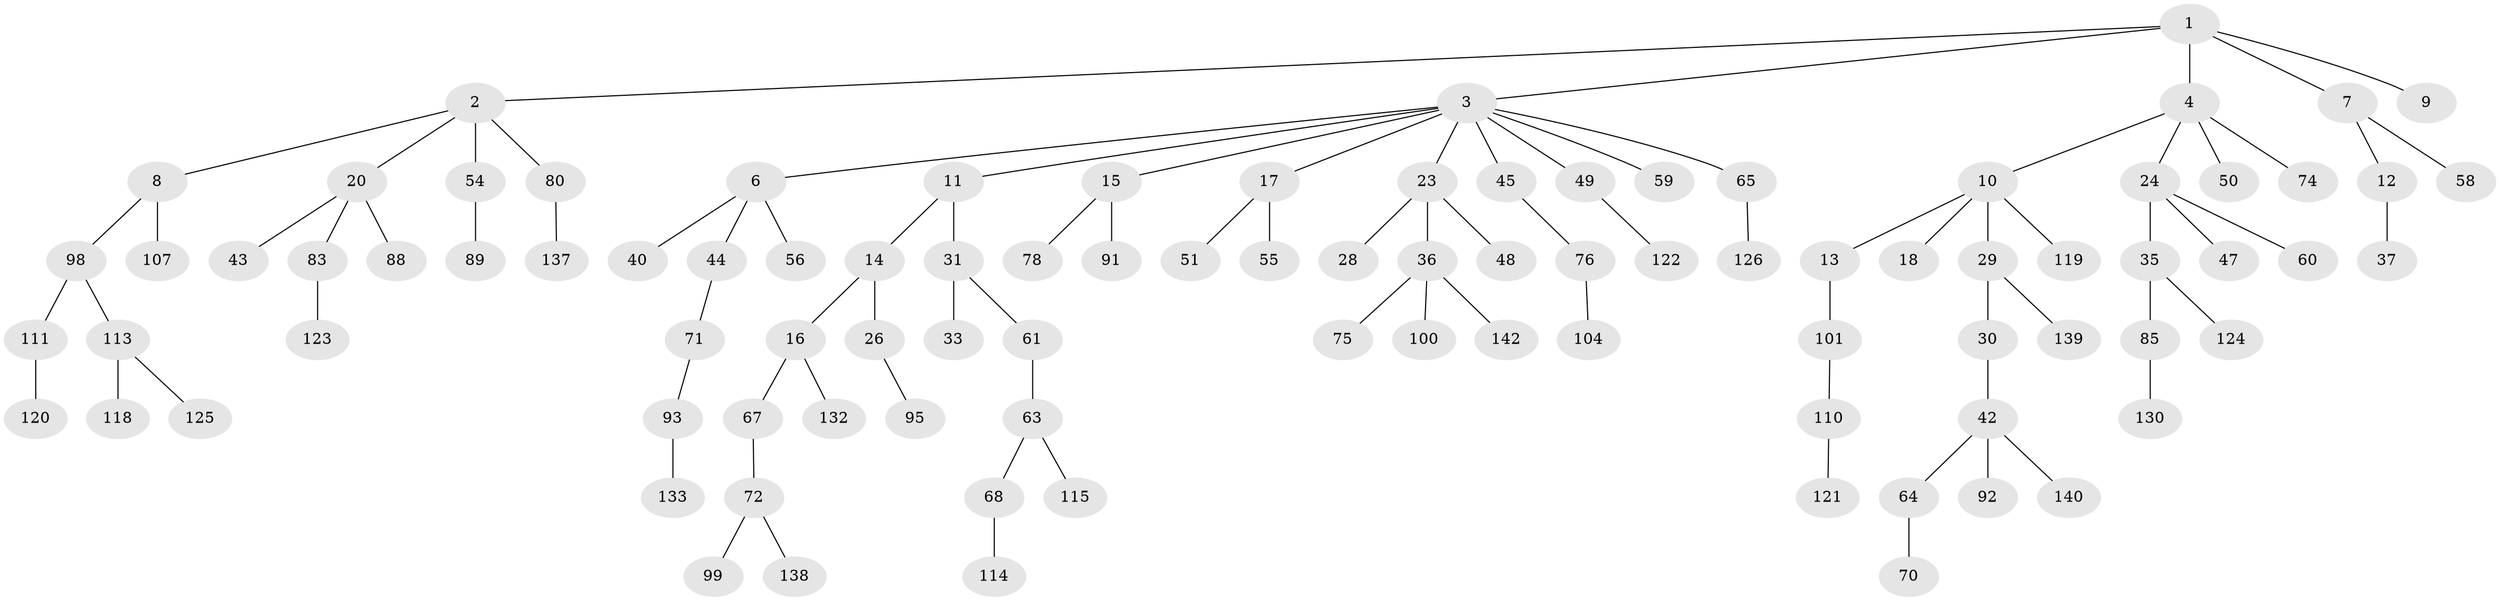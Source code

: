 // Generated by graph-tools (version 1.1) at 2025/24/03/03/25 07:24:04]
// undirected, 95 vertices, 94 edges
graph export_dot {
graph [start="1"]
  node [color=gray90,style=filled];
  1 [super="+19"];
  2 [super="+39"];
  3 [super="+5"];
  4 [super="+27"];
  6 [super="+32"];
  7 [super="+87"];
  8 [super="+134"];
  9 [super="+86"];
  10 [super="+22"];
  11;
  12 [super="+145"];
  13;
  14 [super="+21"];
  15 [super="+53"];
  16 [super="+69"];
  17;
  18;
  20 [super="+38"];
  23 [super="+25"];
  24 [super="+34"];
  26 [super="+46"];
  28;
  29 [super="+52"];
  30 [super="+57"];
  31 [super="+82"];
  33;
  35 [super="+41"];
  36 [super="+66"];
  37;
  40;
  42 [super="+143"];
  43;
  44;
  45 [super="+77"];
  47;
  48;
  49 [super="+62"];
  50;
  51 [super="+90"];
  54 [super="+81"];
  55 [super="+131"];
  56;
  58 [super="+79"];
  59;
  60 [super="+112"];
  61;
  63 [super="+109"];
  64 [super="+135"];
  65 [super="+96"];
  67 [super="+102"];
  68 [super="+84"];
  70 [super="+128"];
  71 [super="+73"];
  72 [super="+94"];
  74;
  75 [super="+97"];
  76 [super="+105"];
  78;
  80 [super="+129"];
  83 [super="+117"];
  85;
  88;
  89;
  91;
  92;
  93 [super="+108"];
  95;
  98 [super="+103"];
  99 [super="+127"];
  100;
  101 [super="+106"];
  104;
  107;
  110;
  111;
  113 [super="+116"];
  114;
  115;
  118 [super="+136"];
  119;
  120;
  121 [super="+141"];
  122 [super="+144"];
  123;
  124;
  125;
  126;
  130;
  132;
  133;
  137;
  138;
  139;
  140;
  142;
  1 -- 2;
  1 -- 3;
  1 -- 4;
  1 -- 7;
  1 -- 9;
  2 -- 8;
  2 -- 20;
  2 -- 80;
  2 -- 54;
  3 -- 11;
  3 -- 17;
  3 -- 59;
  3 -- 65;
  3 -- 49;
  3 -- 6;
  3 -- 23;
  3 -- 45;
  3 -- 15;
  4 -- 10;
  4 -- 24;
  4 -- 50;
  4 -- 74;
  6 -- 40;
  6 -- 44;
  6 -- 56;
  7 -- 12;
  7 -- 58;
  8 -- 98;
  8 -- 107;
  10 -- 13;
  10 -- 18;
  10 -- 119;
  10 -- 29;
  11 -- 14;
  11 -- 31;
  12 -- 37;
  13 -- 101;
  14 -- 16;
  14 -- 26;
  15 -- 91;
  15 -- 78;
  16 -- 67;
  16 -- 132;
  17 -- 51;
  17 -- 55;
  20 -- 83;
  20 -- 88;
  20 -- 43;
  23 -- 28;
  23 -- 48;
  23 -- 36;
  24 -- 35;
  24 -- 47;
  24 -- 60;
  26 -- 95;
  29 -- 30;
  29 -- 139;
  30 -- 42;
  31 -- 33;
  31 -- 61;
  35 -- 124;
  35 -- 85;
  36 -- 100;
  36 -- 75;
  36 -- 142;
  42 -- 64;
  42 -- 92;
  42 -- 140;
  44 -- 71;
  45 -- 76;
  49 -- 122;
  54 -- 89;
  61 -- 63;
  63 -- 68;
  63 -- 115;
  64 -- 70;
  65 -- 126;
  67 -- 72;
  68 -- 114;
  71 -- 93;
  72 -- 138;
  72 -- 99;
  76 -- 104;
  80 -- 137;
  83 -- 123;
  85 -- 130;
  93 -- 133;
  98 -- 113;
  98 -- 111;
  101 -- 110;
  110 -- 121;
  111 -- 120;
  113 -- 125;
  113 -- 118;
}

